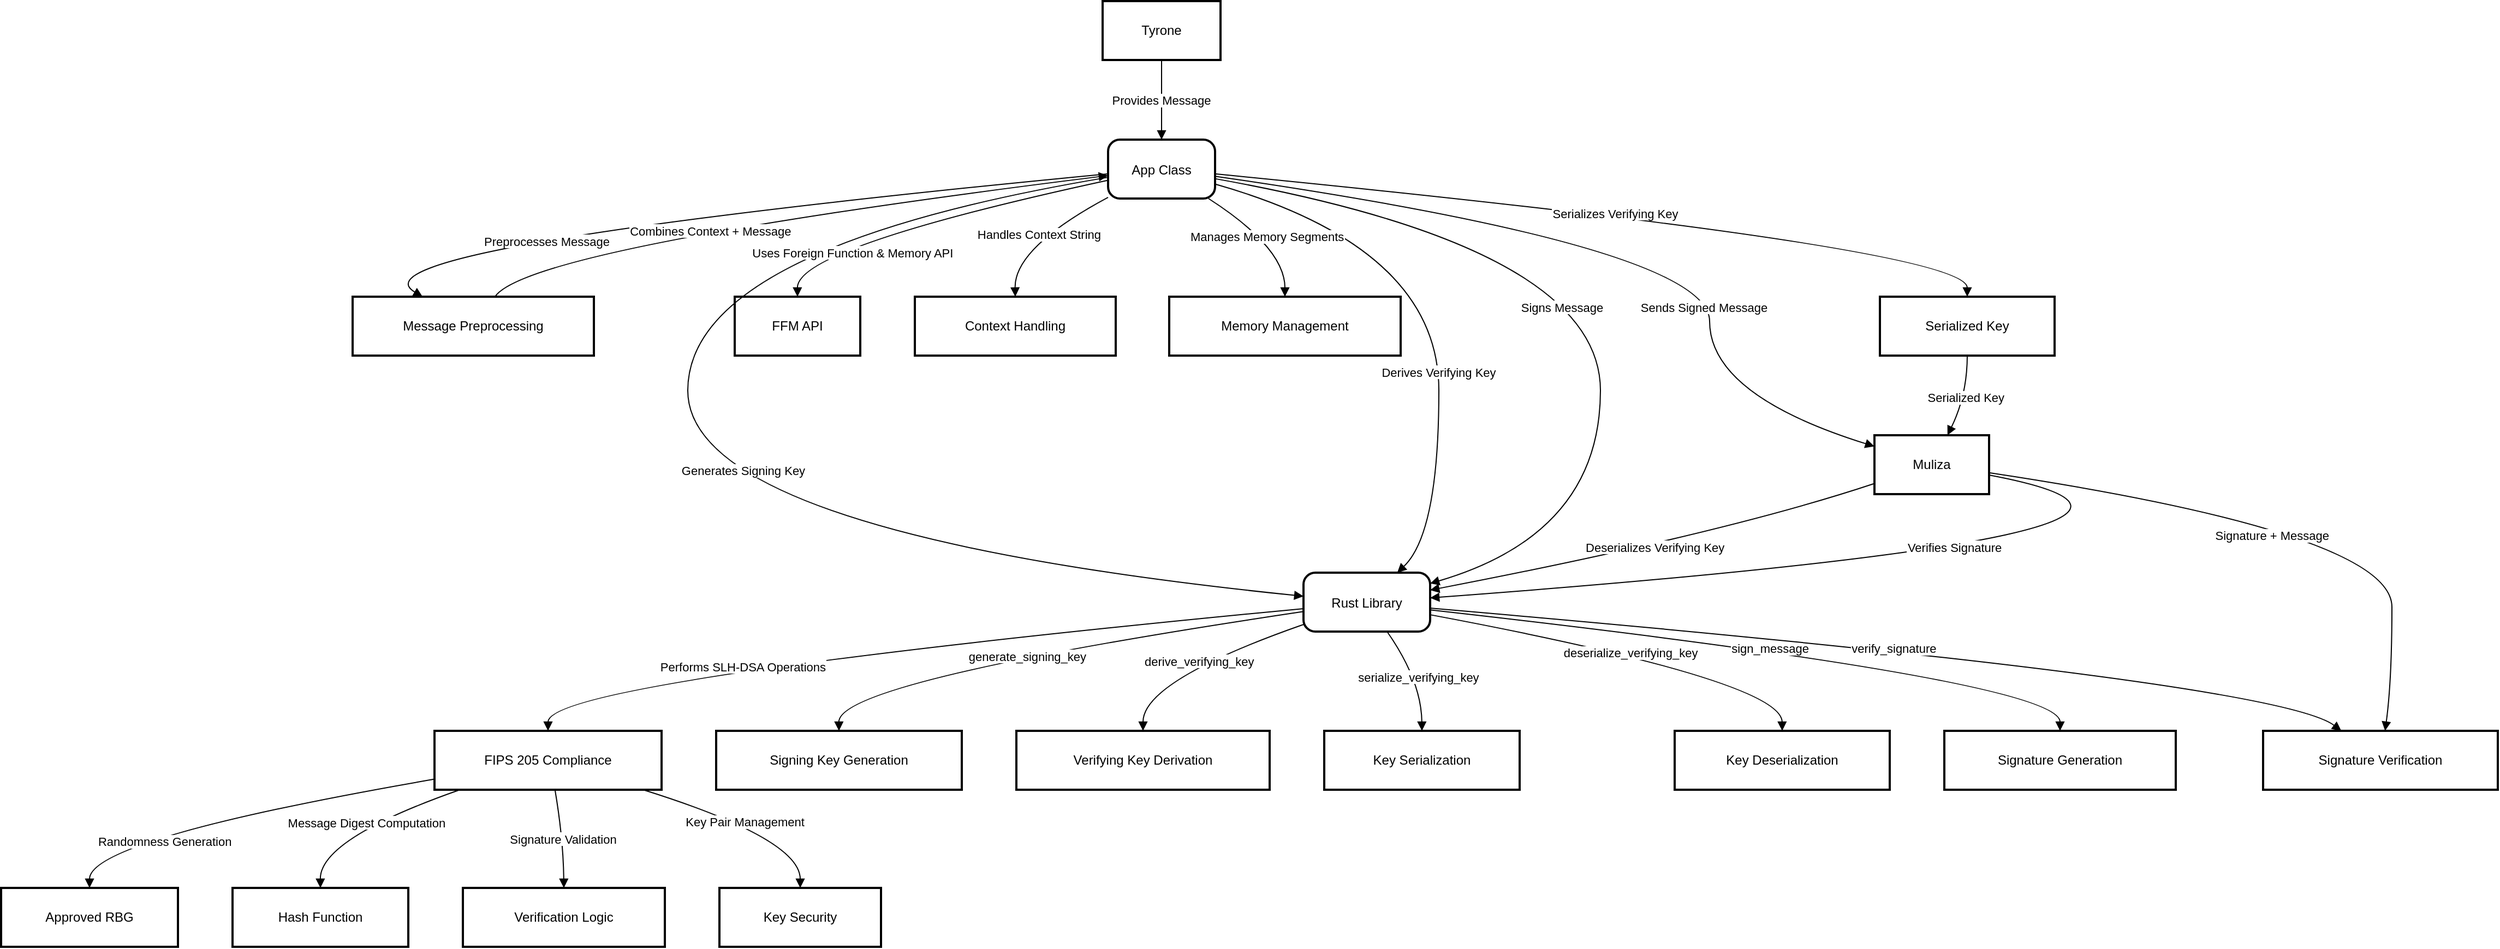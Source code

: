 <mxfile version="26.2.2">
  <diagram name="Page-1" id="jMgou7oV6JWuyuvzl7zQ">
    <mxGraphModel dx="788" dy="459" grid="1" gridSize="10" guides="1" tooltips="1" connect="1" arrows="1" fold="1" page="1" pageScale="1" pageWidth="850" pageHeight="1100" math="0" shadow="0">
      <root>
        <mxCell id="0" />
        <mxCell id="1" parent="0" />
        <mxCell id="TFplHq2a72peZHKTEFRp-1" value="Tyrone" style="whiteSpace=wrap;strokeWidth=2;" parent="1" vertex="1">
          <mxGeometry x="1029" y="20" width="108" height="54" as="geometry" />
        </mxCell>
        <mxCell id="TFplHq2a72peZHKTEFRp-2" value="App Class" style="rounded=1;arcSize=20;strokeWidth=2" parent="1" vertex="1">
          <mxGeometry x="1034" y="147" width="98" height="54" as="geometry" />
        </mxCell>
        <mxCell id="TFplHq2a72peZHKTEFRp-3" value="Rust Library" style="rounded=1;arcSize=20;strokeWidth=2" parent="1" vertex="1">
          <mxGeometry x="1213" y="544" width="116" height="54" as="geometry" />
        </mxCell>
        <mxCell id="TFplHq2a72peZHKTEFRp-4" value="Message Preprocessing" style="whiteSpace=wrap;strokeWidth=2;" parent="1" vertex="1">
          <mxGeometry x="342" y="291" width="221" height="54" as="geometry" />
        </mxCell>
        <mxCell id="TFplHq2a72peZHKTEFRp-5" value="Serialized Key" style="whiteSpace=wrap;strokeWidth=2;" parent="1" vertex="1">
          <mxGeometry x="1741" y="291" width="160" height="54" as="geometry" />
        </mxCell>
        <mxCell id="TFplHq2a72peZHKTEFRp-6" value="Muliza" style="whiteSpace=wrap;strokeWidth=2;" parent="1" vertex="1">
          <mxGeometry x="1736" y="418" width="105" height="54" as="geometry" />
        </mxCell>
        <mxCell id="TFplHq2a72peZHKTEFRp-7" value="FIPS 205 Compliance" style="whiteSpace=wrap;strokeWidth=2;" parent="1" vertex="1">
          <mxGeometry x="417" y="689" width="208" height="54" as="geometry" />
        </mxCell>
        <mxCell id="TFplHq2a72peZHKTEFRp-8" value="FFM API" style="whiteSpace=wrap;strokeWidth=2;" parent="1" vertex="1">
          <mxGeometry x="692" y="291" width="115" height="54" as="geometry" />
        </mxCell>
        <mxCell id="TFplHq2a72peZHKTEFRp-9" value="Context Handling" style="whiteSpace=wrap;strokeWidth=2;" parent="1" vertex="1">
          <mxGeometry x="857" y="291" width="184" height="54" as="geometry" />
        </mxCell>
        <mxCell id="TFplHq2a72peZHKTEFRp-10" value="Memory Management" style="whiteSpace=wrap;strokeWidth=2;" parent="1" vertex="1">
          <mxGeometry x="1090" y="291" width="212" height="54" as="geometry" />
        </mxCell>
        <mxCell id="TFplHq2a72peZHKTEFRp-11" value="Signing Key Generation" style="whiteSpace=wrap;strokeWidth=2;" parent="1" vertex="1">
          <mxGeometry x="675" y="689" width="225" height="54" as="geometry" />
        </mxCell>
        <mxCell id="TFplHq2a72peZHKTEFRp-12" value="Verifying Key Derivation" style="whiteSpace=wrap;strokeWidth=2;" parent="1" vertex="1">
          <mxGeometry x="950" y="689" width="232" height="54" as="geometry" />
        </mxCell>
        <mxCell id="TFplHq2a72peZHKTEFRp-13" value="Key Serialization" style="whiteSpace=wrap;strokeWidth=2;" parent="1" vertex="1">
          <mxGeometry x="1232" y="689" width="179" height="54" as="geometry" />
        </mxCell>
        <mxCell id="TFplHq2a72peZHKTEFRp-14" value="Key Deserialization" style="whiteSpace=wrap;strokeWidth=2;" parent="1" vertex="1">
          <mxGeometry x="1553" y="689" width="197" height="54" as="geometry" />
        </mxCell>
        <mxCell id="TFplHq2a72peZHKTEFRp-15" value="Signature Generation" style="whiteSpace=wrap;strokeWidth=2;" parent="1" vertex="1">
          <mxGeometry x="1800" y="689" width="212" height="54" as="geometry" />
        </mxCell>
        <mxCell id="TFplHq2a72peZHKTEFRp-16" value="Signature Verification" style="whiteSpace=wrap;strokeWidth=2;" parent="1" vertex="1">
          <mxGeometry x="2092" y="689" width="215" height="54" as="geometry" />
        </mxCell>
        <mxCell id="TFplHq2a72peZHKTEFRp-17" value="Approved RBG" style="whiteSpace=wrap;strokeWidth=2;" parent="1" vertex="1">
          <mxGeometry x="20" y="833" width="162" height="54" as="geometry" />
        </mxCell>
        <mxCell id="TFplHq2a72peZHKTEFRp-18" value="Hash Function" style="whiteSpace=wrap;strokeWidth=2;" parent="1" vertex="1">
          <mxGeometry x="232" y="833" width="161" height="54" as="geometry" />
        </mxCell>
        <mxCell id="TFplHq2a72peZHKTEFRp-19" value="Verification Logic" style="whiteSpace=wrap;strokeWidth=2;" parent="1" vertex="1">
          <mxGeometry x="443" y="833" width="185" height="54" as="geometry" />
        </mxCell>
        <mxCell id="TFplHq2a72peZHKTEFRp-20" value="Key Security" style="whiteSpace=wrap;strokeWidth=2;" parent="1" vertex="1">
          <mxGeometry x="678" y="833" width="148" height="54" as="geometry" />
        </mxCell>
        <mxCell id="TFplHq2a72peZHKTEFRp-21" value="Provides Message" style="curved=1;startArrow=none;endArrow=block;exitX=0.5;exitY=1;entryX=0.5;entryY=-0.01;rounded=0;" parent="1" source="TFplHq2a72peZHKTEFRp-1" target="TFplHq2a72peZHKTEFRp-2" edge="1">
          <mxGeometry relative="1" as="geometry">
            <Array as="points" />
          </mxGeometry>
        </mxCell>
        <mxCell id="TFplHq2a72peZHKTEFRp-22" value="Generates Signing Key" style="curved=1;startArrow=none;endArrow=block;exitX=0;exitY=0.64;entryX=0;entryY=0.4;rounded=0;" parent="1" source="TFplHq2a72peZHKTEFRp-2" target="TFplHq2a72peZHKTEFRp-3" edge="1">
          <mxGeometry x="-0.025" y="51" relative="1" as="geometry">
            <Array as="points">
              <mxPoint x="649" y="246" />
              <mxPoint x="649" y="508" />
            </Array>
            <mxPoint as="offset" />
          </mxGeometry>
        </mxCell>
        <mxCell id="TFplHq2a72peZHKTEFRp-23" value="Derives Verifying Key" style="curved=1;startArrow=none;endArrow=block;exitX=0.99;exitY=0.75;entryX=0.74;entryY=0;rounded=0;" parent="1" source="TFplHq2a72peZHKTEFRp-2" target="TFplHq2a72peZHKTEFRp-3" edge="1">
          <mxGeometry x="0.24" relative="1" as="geometry">
            <Array as="points">
              <mxPoint x="1337" y="246" />
              <mxPoint x="1337" y="508" />
            </Array>
            <mxPoint as="offset" />
          </mxGeometry>
        </mxCell>
        <mxCell id="TFplHq2a72peZHKTEFRp-24" value="Preprocesses Message" style="curved=1;startArrow=none;endArrow=block;exitX=0;exitY=0.58;entryX=0.29;entryY=0;rounded=0;" parent="1" source="TFplHq2a72peZHKTEFRp-2" target="TFplHq2a72peZHKTEFRp-4" edge="1">
          <mxGeometry x="0.301" y="12" relative="1" as="geometry">
            <Array as="points">
              <mxPoint x="330" y="246" />
            </Array>
            <mxPoint as="offset" />
          </mxGeometry>
        </mxCell>
        <mxCell id="TFplHq2a72peZHKTEFRp-25" value="Signs Message" style="curved=1;startArrow=none;endArrow=block;exitX=0.99;exitY=0.66;entryX=0.99;entryY=0.19;rounded=0;" parent="1" source="TFplHq2a72peZHKTEFRp-2" target="TFplHq2a72peZHKTEFRp-3" edge="1">
          <mxGeometry x="0.054" y="-35" relative="1" as="geometry">
            <Array as="points">
              <mxPoint x="1485" y="246" />
              <mxPoint x="1485" y="508" />
            </Array>
            <mxPoint as="offset" />
          </mxGeometry>
        </mxCell>
        <mxCell id="TFplHq2a72peZHKTEFRp-26" value="Serializes Verifying Key" style="curved=1;startArrow=none;endArrow=block;exitX=0.99;exitY=0.58;entryX=0.5;entryY=0;rounded=0;" parent="1" source="TFplHq2a72peZHKTEFRp-2" target="TFplHq2a72peZHKTEFRp-5" edge="1">
          <mxGeometry relative="1" as="geometry">
            <Array as="points">
              <mxPoint x="1821" y="246" />
            </Array>
          </mxGeometry>
        </mxCell>
        <mxCell id="TFplHq2a72peZHKTEFRp-27" value="Sends Signed Message" style="curved=1;startArrow=none;endArrow=block;exitX=0.99;exitY=0.62;entryX=0;entryY=0.19;rounded=0;" parent="1" source="TFplHq2a72peZHKTEFRp-2" target="TFplHq2a72peZHKTEFRp-6" edge="1">
          <mxGeometry x="0.363" y="-5" relative="1" as="geometry">
            <Array as="points">
              <mxPoint x="1585" y="246" />
              <mxPoint x="1585" y="381" />
            </Array>
            <mxPoint as="offset" />
          </mxGeometry>
        </mxCell>
        <mxCell id="TFplHq2a72peZHKTEFRp-28" value="Deserializes Verifying Key" style="curved=1;startArrow=none;endArrow=block;exitX=0;exitY=0.82;entryX=0.99;entryY=0.3;rounded=0;" parent="1" source="TFplHq2a72peZHKTEFRp-6" target="TFplHq2a72peZHKTEFRp-3" edge="1">
          <mxGeometry relative="1" as="geometry">
            <Array as="points">
              <mxPoint x="1599" y="508" />
            </Array>
          </mxGeometry>
        </mxCell>
        <mxCell id="TFplHq2a72peZHKTEFRp-29" value="Verifies Signature" style="curved=1;startArrow=none;endArrow=block;exitX=1.01;exitY=0.68;entryX=0.99;entryY=0.43;rounded=0;" parent="1" source="TFplHq2a72peZHKTEFRp-6" target="TFplHq2a72peZHKTEFRp-3" edge="1">
          <mxGeometry x="0.11" y="-11" relative="1" as="geometry">
            <Array as="points">
              <mxPoint x="2124" y="508" />
            </Array>
            <mxPoint as="offset" />
          </mxGeometry>
        </mxCell>
        <mxCell id="TFplHq2a72peZHKTEFRp-30" value="Performs SLH-DSA Operations" style="curved=1;startArrow=none;endArrow=block;exitX=0;exitY=0.61;entryX=0.5;entryY=-0.01;rounded=0;" parent="1" source="TFplHq2a72peZHKTEFRp-3" target="TFplHq2a72peZHKTEFRp-7" edge="1">
          <mxGeometry x="0.392" y="4" relative="1" as="geometry">
            <Array as="points">
              <mxPoint x="521" y="643" />
            </Array>
            <mxPoint as="offset" />
          </mxGeometry>
        </mxCell>
        <mxCell id="TFplHq2a72peZHKTEFRp-31" value="Uses Foreign Function &amp; Memory API" style="curved=1;startArrow=none;endArrow=block;exitX=0;exitY=0.69;entryX=0.5;entryY=0;rounded=0;" parent="1" source="TFplHq2a72peZHKTEFRp-2" target="TFplHq2a72peZHKTEFRp-8" edge="1">
          <mxGeometry x="0.442" y="15" relative="1" as="geometry">
            <Array as="points">
              <mxPoint x="749" y="246" />
            </Array>
            <mxPoint as="offset" />
          </mxGeometry>
        </mxCell>
        <mxCell id="TFplHq2a72peZHKTEFRp-32" value="Handles Context String" style="curved=1;startArrow=none;endArrow=block;exitX=0;exitY=0.98;entryX=0.5;entryY=0;rounded=0;" parent="1" source="TFplHq2a72peZHKTEFRp-2" target="TFplHq2a72peZHKTEFRp-9" edge="1">
          <mxGeometry relative="1" as="geometry">
            <Array as="points">
              <mxPoint x="948" y="246" />
            </Array>
          </mxGeometry>
        </mxCell>
        <mxCell id="TFplHq2a72peZHKTEFRp-33" value="Manages Memory Segments" style="curved=1;startArrow=none;endArrow=block;exitX=0.93;exitY=0.99;entryX=0.5;entryY=0;rounded=0;" parent="1" source="TFplHq2a72peZHKTEFRp-2" target="TFplHq2a72peZHKTEFRp-10" edge="1">
          <mxGeometry relative="1" as="geometry">
            <Array as="points">
              <mxPoint x="1196" y="246" />
            </Array>
          </mxGeometry>
        </mxCell>
        <mxCell id="TFplHq2a72peZHKTEFRp-34" value="generate_signing_key" style="curved=1;startArrow=none;endArrow=block;exitX=0;exitY=0.66;entryX=0.5;entryY=-0.01;rounded=0;" parent="1" source="TFplHq2a72peZHKTEFRp-3" target="TFplHq2a72peZHKTEFRp-11" edge="1">
          <mxGeometry x="0.075" y="3" relative="1" as="geometry">
            <Array as="points">
              <mxPoint x="787" y="643" />
            </Array>
            <mxPoint as="offset" />
          </mxGeometry>
        </mxCell>
        <mxCell id="TFplHq2a72peZHKTEFRp-35" value="derive_verifying_key" style="curved=1;startArrow=none;endArrow=block;exitX=0;exitY=0.88;entryX=0.5;entryY=-0.01;rounded=0;" parent="1" source="TFplHq2a72peZHKTEFRp-3" target="TFplHq2a72peZHKTEFRp-12" edge="1">
          <mxGeometry relative="1" as="geometry">
            <Array as="points">
              <mxPoint x="1066" y="643" />
            </Array>
          </mxGeometry>
        </mxCell>
        <mxCell id="TFplHq2a72peZHKTEFRp-36" value="serialize_verifying_key" style="curved=1;startArrow=none;endArrow=block;exitX=0.66;exitY=1;entryX=0.5;entryY=-0.01;rounded=0;" parent="1" source="TFplHq2a72peZHKTEFRp-3" target="TFplHq2a72peZHKTEFRp-13" edge="1">
          <mxGeometry relative="1" as="geometry">
            <Array as="points">
              <mxPoint x="1321" y="643" />
            </Array>
          </mxGeometry>
        </mxCell>
        <mxCell id="TFplHq2a72peZHKTEFRp-37" value="deserialize_verifying_key" style="curved=1;startArrow=none;endArrow=block;exitX=0.99;exitY=0.71;entryX=0.5;entryY=-0.01;rounded=0;" parent="1" source="TFplHq2a72peZHKTEFRp-3" target="TFplHq2a72peZHKTEFRp-14" edge="1">
          <mxGeometry relative="1" as="geometry">
            <Array as="points">
              <mxPoint x="1651" y="643" />
            </Array>
          </mxGeometry>
        </mxCell>
        <mxCell id="TFplHq2a72peZHKTEFRp-38" value="sign_message" style="curved=1;startArrow=none;endArrow=block;exitX=0.99;exitY=0.63;entryX=0.5;entryY=-0.01;rounded=0;" parent="1" source="TFplHq2a72peZHKTEFRp-3" target="TFplHq2a72peZHKTEFRp-15" edge="1">
          <mxGeometry relative="1" as="geometry">
            <Array as="points">
              <mxPoint x="1906" y="643" />
            </Array>
          </mxGeometry>
        </mxCell>
        <mxCell id="TFplHq2a72peZHKTEFRp-39" value="verify_signature" style="curved=1;startArrow=none;endArrow=block;exitX=0.99;exitY=0.6;entryX=0.33;entryY=-0.01;rounded=0;" parent="1" source="TFplHq2a72peZHKTEFRp-3" target="TFplHq2a72peZHKTEFRp-16" edge="1">
          <mxGeometry relative="1" as="geometry">
            <Array as="points">
              <mxPoint x="2103" y="643" />
            </Array>
          </mxGeometry>
        </mxCell>
        <mxCell id="TFplHq2a72peZHKTEFRp-40" value="Randomness Generation" style="curved=1;startArrow=none;endArrow=block;exitX=0;exitY=0.82;entryX=0.5;entryY=0;rounded=0;" parent="1" source="TFplHq2a72peZHKTEFRp-7" target="TFplHq2a72peZHKTEFRp-17" edge="1">
          <mxGeometry x="0.384" y="14" relative="1" as="geometry">
            <Array as="points">
              <mxPoint x="101" y="788" />
            </Array>
            <mxPoint as="offset" />
          </mxGeometry>
        </mxCell>
        <mxCell id="TFplHq2a72peZHKTEFRp-41" value="Message Digest Computation" style="curved=1;startArrow=none;endArrow=block;exitX=0.12;exitY=0.99;entryX=0.5;entryY=0;rounded=0;" parent="1" source="TFplHq2a72peZHKTEFRp-7" target="TFplHq2a72peZHKTEFRp-18" edge="1">
          <mxGeometry relative="1" as="geometry">
            <Array as="points">
              <mxPoint x="312" y="788" />
            </Array>
          </mxGeometry>
        </mxCell>
        <mxCell id="TFplHq2a72peZHKTEFRp-42" value="Signature Validation" style="curved=1;startArrow=none;endArrow=block;exitX=0.53;exitY=0.99;entryX=0.5;entryY=0;rounded=0;" parent="1" source="TFplHq2a72peZHKTEFRp-7" target="TFplHq2a72peZHKTEFRp-19" edge="1">
          <mxGeometry relative="1" as="geometry">
            <Array as="points">
              <mxPoint x="535" y="788" />
            </Array>
          </mxGeometry>
        </mxCell>
        <mxCell id="TFplHq2a72peZHKTEFRp-43" value="Key Pair Management" style="curved=1;startArrow=none;endArrow=block;exitX=0.91;exitY=0.99;entryX=0.5;entryY=0;rounded=0;" parent="1" source="TFplHq2a72peZHKTEFRp-7" target="TFplHq2a72peZHKTEFRp-20" edge="1">
          <mxGeometry relative="1" as="geometry">
            <Array as="points">
              <mxPoint x="752" y="788" />
            </Array>
          </mxGeometry>
        </mxCell>
        <mxCell id="TFplHq2a72peZHKTEFRp-44" value="Combines Context + Message" style="curved=1;startArrow=none;endArrow=block;exitX=0.59;exitY=0;entryX=0;entryY=0.61;rounded=0;" parent="1" source="TFplHq2a72peZHKTEFRp-4" target="TFplHq2a72peZHKTEFRp-2" edge="1">
          <mxGeometry x="-0.246" y="-5" relative="1" as="geometry">
            <Array as="points">
              <mxPoint x="503" y="246" />
            </Array>
            <mxPoint as="offset" />
          </mxGeometry>
        </mxCell>
        <mxCell id="TFplHq2a72peZHKTEFRp-45" value="Serialized Key" style="curved=1;startArrow=none;endArrow=block;exitX=0.5;exitY=1;entryX=0.64;entryY=-0.01;rounded=0;" parent="1" source="TFplHq2a72peZHKTEFRp-5" target="TFplHq2a72peZHKTEFRp-6" edge="1">
          <mxGeometry relative="1" as="geometry">
            <Array as="points">
              <mxPoint x="1821" y="381" />
            </Array>
          </mxGeometry>
        </mxCell>
        <mxCell id="TFplHq2a72peZHKTEFRp-46" value="Signature + Message" style="curved=1;startArrow=none;endArrow=block;exitX=1.01;exitY=0.64;entryX=0.52;entryY=-0.01;rounded=0;" parent="1" source="TFplHq2a72peZHKTEFRp-6" target="TFplHq2a72peZHKTEFRp-16" edge="1">
          <mxGeometry x="-0.045" y="-18" relative="1" as="geometry">
            <Array as="points">
              <mxPoint x="2210" y="508" />
              <mxPoint x="2210" y="643" />
            </Array>
            <mxPoint as="offset" />
          </mxGeometry>
        </mxCell>
      </root>
    </mxGraphModel>
  </diagram>
</mxfile>